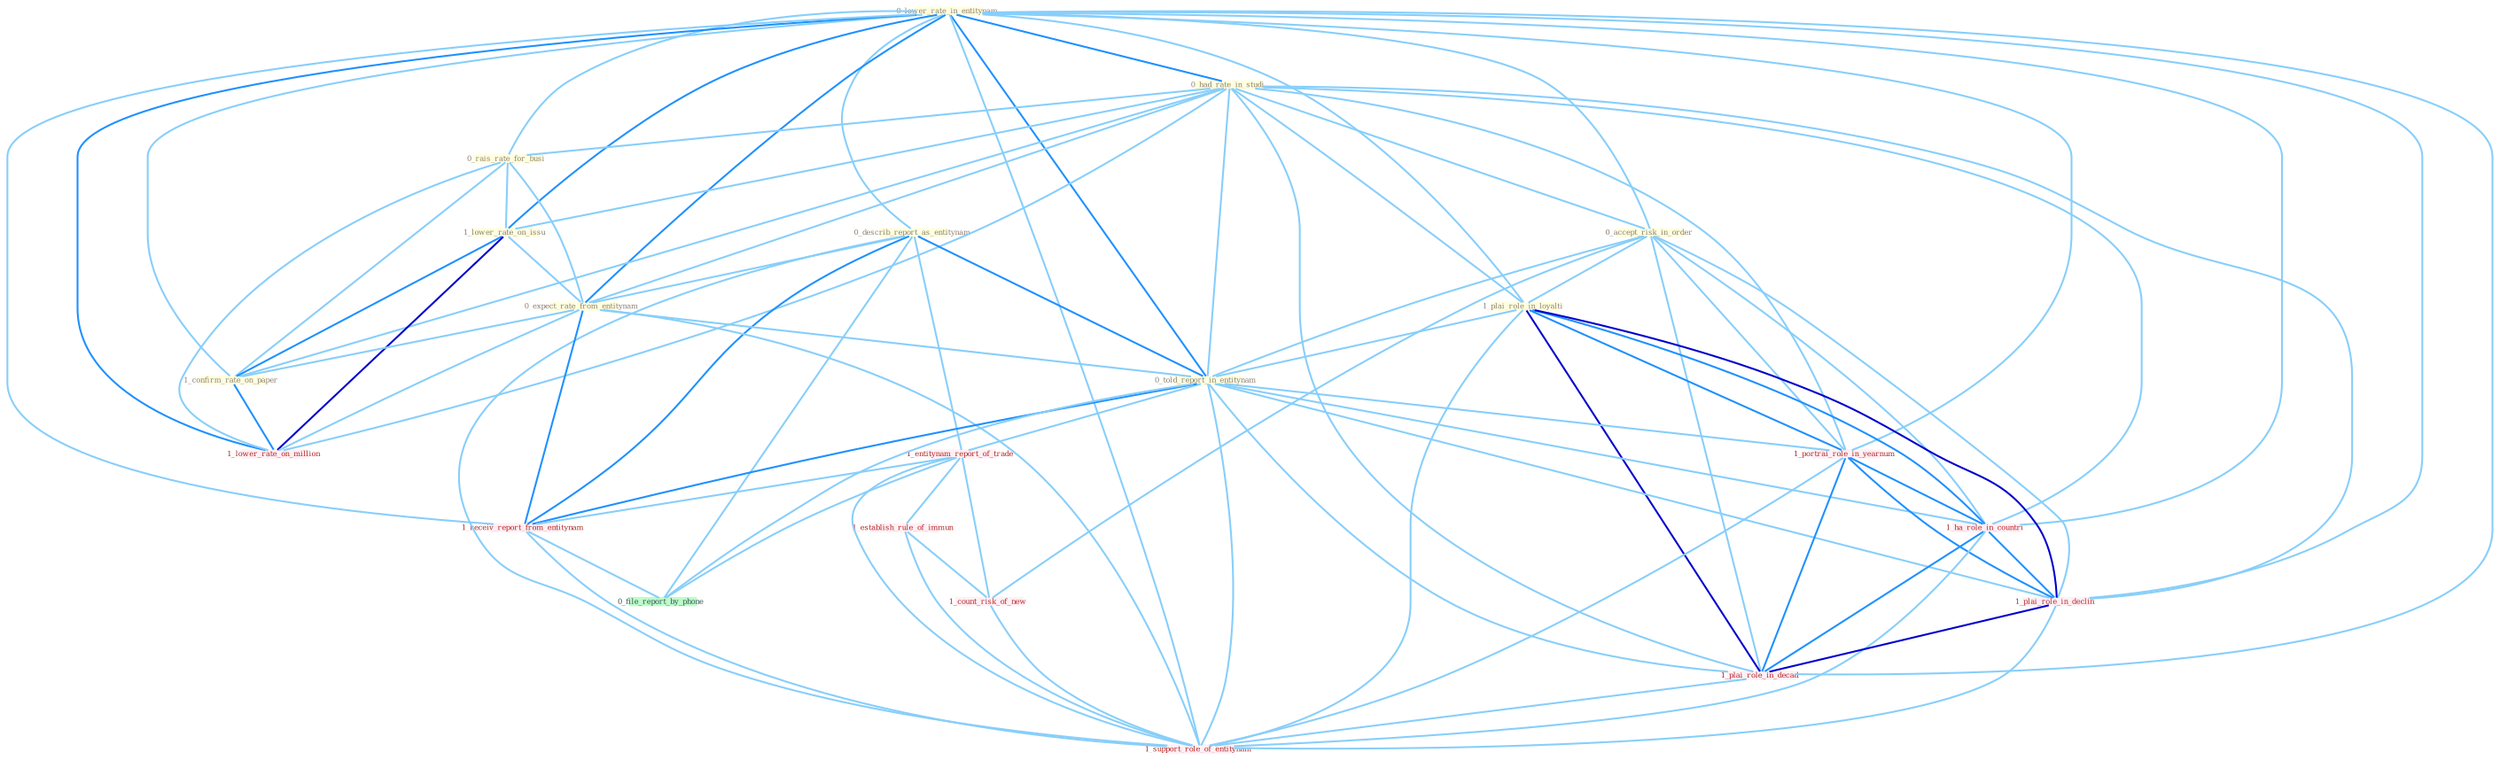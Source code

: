 Graph G{ 
    node
    [shape=polygon,style=filled,width=.5,height=.06,color="#BDFCC9",fixedsize=true,fontsize=4,
    fontcolor="#2f4f4f"];
    {node
    [color="#ffffe0", fontcolor="#8b7d6b"] "0_lower_rate_in_entitynam " "0_had_rate_in_studi " "0_rais_rate_for_busi " "0_accept_risk_in_order " "0_describ_report_as_entitynam " "1_lower_rate_on_issu " "0_expect_rate_from_entitynam " "1_confirm_rate_on_paper " "1_plai_role_in_loyalti " "0_told_report_in_entitynam "}
{node [color="#fff0f5", fontcolor="#b22222"] "1_portrai_role_in_yearnum " "1_ha_role_in_countri " "1_lower_rate_on_million " "1_entitynam_report_of_trade " "1_receiv_report_from_entitynam " "1_plai_role_in_declin " "1_establish_rule_of_immun " "1_count_risk_of_new " "1_plai_role_in_decad " "1_support_role_of_entitynam "}
edge [color="#B0E2FF"];

	"0_lower_rate_in_entitynam " -- "0_had_rate_in_studi " [w="2", color="#1e90ff" , len=0.8];
	"0_lower_rate_in_entitynam " -- "0_rais_rate_for_busi " [w="1", color="#87cefa" ];
	"0_lower_rate_in_entitynam " -- "0_accept_risk_in_order " [w="1", color="#87cefa" ];
	"0_lower_rate_in_entitynam " -- "0_describ_report_as_entitynam " [w="1", color="#87cefa" ];
	"0_lower_rate_in_entitynam " -- "1_lower_rate_on_issu " [w="2", color="#1e90ff" , len=0.8];
	"0_lower_rate_in_entitynam " -- "0_expect_rate_from_entitynam " [w="2", color="#1e90ff" , len=0.8];
	"0_lower_rate_in_entitynam " -- "1_confirm_rate_on_paper " [w="1", color="#87cefa" ];
	"0_lower_rate_in_entitynam " -- "1_plai_role_in_loyalti " [w="1", color="#87cefa" ];
	"0_lower_rate_in_entitynam " -- "0_told_report_in_entitynam " [w="2", color="#1e90ff" , len=0.8];
	"0_lower_rate_in_entitynam " -- "1_portrai_role_in_yearnum " [w="1", color="#87cefa" ];
	"0_lower_rate_in_entitynam " -- "1_ha_role_in_countri " [w="1", color="#87cefa" ];
	"0_lower_rate_in_entitynam " -- "1_lower_rate_on_million " [w="2", color="#1e90ff" , len=0.8];
	"0_lower_rate_in_entitynam " -- "1_receiv_report_from_entitynam " [w="1", color="#87cefa" ];
	"0_lower_rate_in_entitynam " -- "1_plai_role_in_declin " [w="1", color="#87cefa" ];
	"0_lower_rate_in_entitynam " -- "1_plai_role_in_decad " [w="1", color="#87cefa" ];
	"0_lower_rate_in_entitynam " -- "1_support_role_of_entitynam " [w="1", color="#87cefa" ];
	"0_had_rate_in_studi " -- "0_rais_rate_for_busi " [w="1", color="#87cefa" ];
	"0_had_rate_in_studi " -- "0_accept_risk_in_order " [w="1", color="#87cefa" ];
	"0_had_rate_in_studi " -- "1_lower_rate_on_issu " [w="1", color="#87cefa" ];
	"0_had_rate_in_studi " -- "0_expect_rate_from_entitynam " [w="1", color="#87cefa" ];
	"0_had_rate_in_studi " -- "1_confirm_rate_on_paper " [w="1", color="#87cefa" ];
	"0_had_rate_in_studi " -- "1_plai_role_in_loyalti " [w="1", color="#87cefa" ];
	"0_had_rate_in_studi " -- "0_told_report_in_entitynam " [w="1", color="#87cefa" ];
	"0_had_rate_in_studi " -- "1_portrai_role_in_yearnum " [w="1", color="#87cefa" ];
	"0_had_rate_in_studi " -- "1_ha_role_in_countri " [w="1", color="#87cefa" ];
	"0_had_rate_in_studi " -- "1_lower_rate_on_million " [w="1", color="#87cefa" ];
	"0_had_rate_in_studi " -- "1_plai_role_in_declin " [w="1", color="#87cefa" ];
	"0_had_rate_in_studi " -- "1_plai_role_in_decad " [w="1", color="#87cefa" ];
	"0_rais_rate_for_busi " -- "1_lower_rate_on_issu " [w="1", color="#87cefa" ];
	"0_rais_rate_for_busi " -- "0_expect_rate_from_entitynam " [w="1", color="#87cefa" ];
	"0_rais_rate_for_busi " -- "1_confirm_rate_on_paper " [w="1", color="#87cefa" ];
	"0_rais_rate_for_busi " -- "1_lower_rate_on_million " [w="1", color="#87cefa" ];
	"0_accept_risk_in_order " -- "1_plai_role_in_loyalti " [w="1", color="#87cefa" ];
	"0_accept_risk_in_order " -- "0_told_report_in_entitynam " [w="1", color="#87cefa" ];
	"0_accept_risk_in_order " -- "1_portrai_role_in_yearnum " [w="1", color="#87cefa" ];
	"0_accept_risk_in_order " -- "1_ha_role_in_countri " [w="1", color="#87cefa" ];
	"0_accept_risk_in_order " -- "1_plai_role_in_declin " [w="1", color="#87cefa" ];
	"0_accept_risk_in_order " -- "1_count_risk_of_new " [w="1", color="#87cefa" ];
	"0_accept_risk_in_order " -- "1_plai_role_in_decad " [w="1", color="#87cefa" ];
	"0_describ_report_as_entitynam " -- "0_expect_rate_from_entitynam " [w="1", color="#87cefa" ];
	"0_describ_report_as_entitynam " -- "0_told_report_in_entitynam " [w="2", color="#1e90ff" , len=0.8];
	"0_describ_report_as_entitynam " -- "1_entitynam_report_of_trade " [w="1", color="#87cefa" ];
	"0_describ_report_as_entitynam " -- "1_receiv_report_from_entitynam " [w="2", color="#1e90ff" , len=0.8];
	"0_describ_report_as_entitynam " -- "0_file_report_by_phone " [w="1", color="#87cefa" ];
	"0_describ_report_as_entitynam " -- "1_support_role_of_entitynam " [w="1", color="#87cefa" ];
	"1_lower_rate_on_issu " -- "0_expect_rate_from_entitynam " [w="1", color="#87cefa" ];
	"1_lower_rate_on_issu " -- "1_confirm_rate_on_paper " [w="2", color="#1e90ff" , len=0.8];
	"1_lower_rate_on_issu " -- "1_lower_rate_on_million " [w="3", color="#0000cd" , len=0.6];
	"0_expect_rate_from_entitynam " -- "1_confirm_rate_on_paper " [w="1", color="#87cefa" ];
	"0_expect_rate_from_entitynam " -- "0_told_report_in_entitynam " [w="1", color="#87cefa" ];
	"0_expect_rate_from_entitynam " -- "1_lower_rate_on_million " [w="1", color="#87cefa" ];
	"0_expect_rate_from_entitynam " -- "1_receiv_report_from_entitynam " [w="2", color="#1e90ff" , len=0.8];
	"0_expect_rate_from_entitynam " -- "1_support_role_of_entitynam " [w="1", color="#87cefa" ];
	"1_confirm_rate_on_paper " -- "1_lower_rate_on_million " [w="2", color="#1e90ff" , len=0.8];
	"1_plai_role_in_loyalti " -- "0_told_report_in_entitynam " [w="1", color="#87cefa" ];
	"1_plai_role_in_loyalti " -- "1_portrai_role_in_yearnum " [w="2", color="#1e90ff" , len=0.8];
	"1_plai_role_in_loyalti " -- "1_ha_role_in_countri " [w="2", color="#1e90ff" , len=0.8];
	"1_plai_role_in_loyalti " -- "1_plai_role_in_declin " [w="3", color="#0000cd" , len=0.6];
	"1_plai_role_in_loyalti " -- "1_plai_role_in_decad " [w="3", color="#0000cd" , len=0.6];
	"1_plai_role_in_loyalti " -- "1_support_role_of_entitynam " [w="1", color="#87cefa" ];
	"0_told_report_in_entitynam " -- "1_portrai_role_in_yearnum " [w="1", color="#87cefa" ];
	"0_told_report_in_entitynam " -- "1_ha_role_in_countri " [w="1", color="#87cefa" ];
	"0_told_report_in_entitynam " -- "1_entitynam_report_of_trade " [w="1", color="#87cefa" ];
	"0_told_report_in_entitynam " -- "1_receiv_report_from_entitynam " [w="2", color="#1e90ff" , len=0.8];
	"0_told_report_in_entitynam " -- "1_plai_role_in_declin " [w="1", color="#87cefa" ];
	"0_told_report_in_entitynam " -- "1_plai_role_in_decad " [w="1", color="#87cefa" ];
	"0_told_report_in_entitynam " -- "0_file_report_by_phone " [w="1", color="#87cefa" ];
	"0_told_report_in_entitynam " -- "1_support_role_of_entitynam " [w="1", color="#87cefa" ];
	"1_portrai_role_in_yearnum " -- "1_ha_role_in_countri " [w="2", color="#1e90ff" , len=0.8];
	"1_portrai_role_in_yearnum " -- "1_plai_role_in_declin " [w="2", color="#1e90ff" , len=0.8];
	"1_portrai_role_in_yearnum " -- "1_plai_role_in_decad " [w="2", color="#1e90ff" , len=0.8];
	"1_portrai_role_in_yearnum " -- "1_support_role_of_entitynam " [w="1", color="#87cefa" ];
	"1_ha_role_in_countri " -- "1_plai_role_in_declin " [w="2", color="#1e90ff" , len=0.8];
	"1_ha_role_in_countri " -- "1_plai_role_in_decad " [w="2", color="#1e90ff" , len=0.8];
	"1_ha_role_in_countri " -- "1_support_role_of_entitynam " [w="1", color="#87cefa" ];
	"1_entitynam_report_of_trade " -- "1_receiv_report_from_entitynam " [w="1", color="#87cefa" ];
	"1_entitynam_report_of_trade " -- "1_establish_rule_of_immun " [w="1", color="#87cefa" ];
	"1_entitynam_report_of_trade " -- "1_count_risk_of_new " [w="1", color="#87cefa" ];
	"1_entitynam_report_of_trade " -- "0_file_report_by_phone " [w="1", color="#87cefa" ];
	"1_entitynam_report_of_trade " -- "1_support_role_of_entitynam " [w="1", color="#87cefa" ];
	"1_receiv_report_from_entitynam " -- "0_file_report_by_phone " [w="1", color="#87cefa" ];
	"1_receiv_report_from_entitynam " -- "1_support_role_of_entitynam " [w="1", color="#87cefa" ];
	"1_plai_role_in_declin " -- "1_plai_role_in_decad " [w="3", color="#0000cd" , len=0.6];
	"1_plai_role_in_declin " -- "1_support_role_of_entitynam " [w="1", color="#87cefa" ];
	"1_establish_rule_of_immun " -- "1_count_risk_of_new " [w="1", color="#87cefa" ];
	"1_establish_rule_of_immun " -- "1_support_role_of_entitynam " [w="1", color="#87cefa" ];
	"1_count_risk_of_new " -- "1_support_role_of_entitynam " [w="1", color="#87cefa" ];
	"1_plai_role_in_decad " -- "1_support_role_of_entitynam " [w="1", color="#87cefa" ];
}